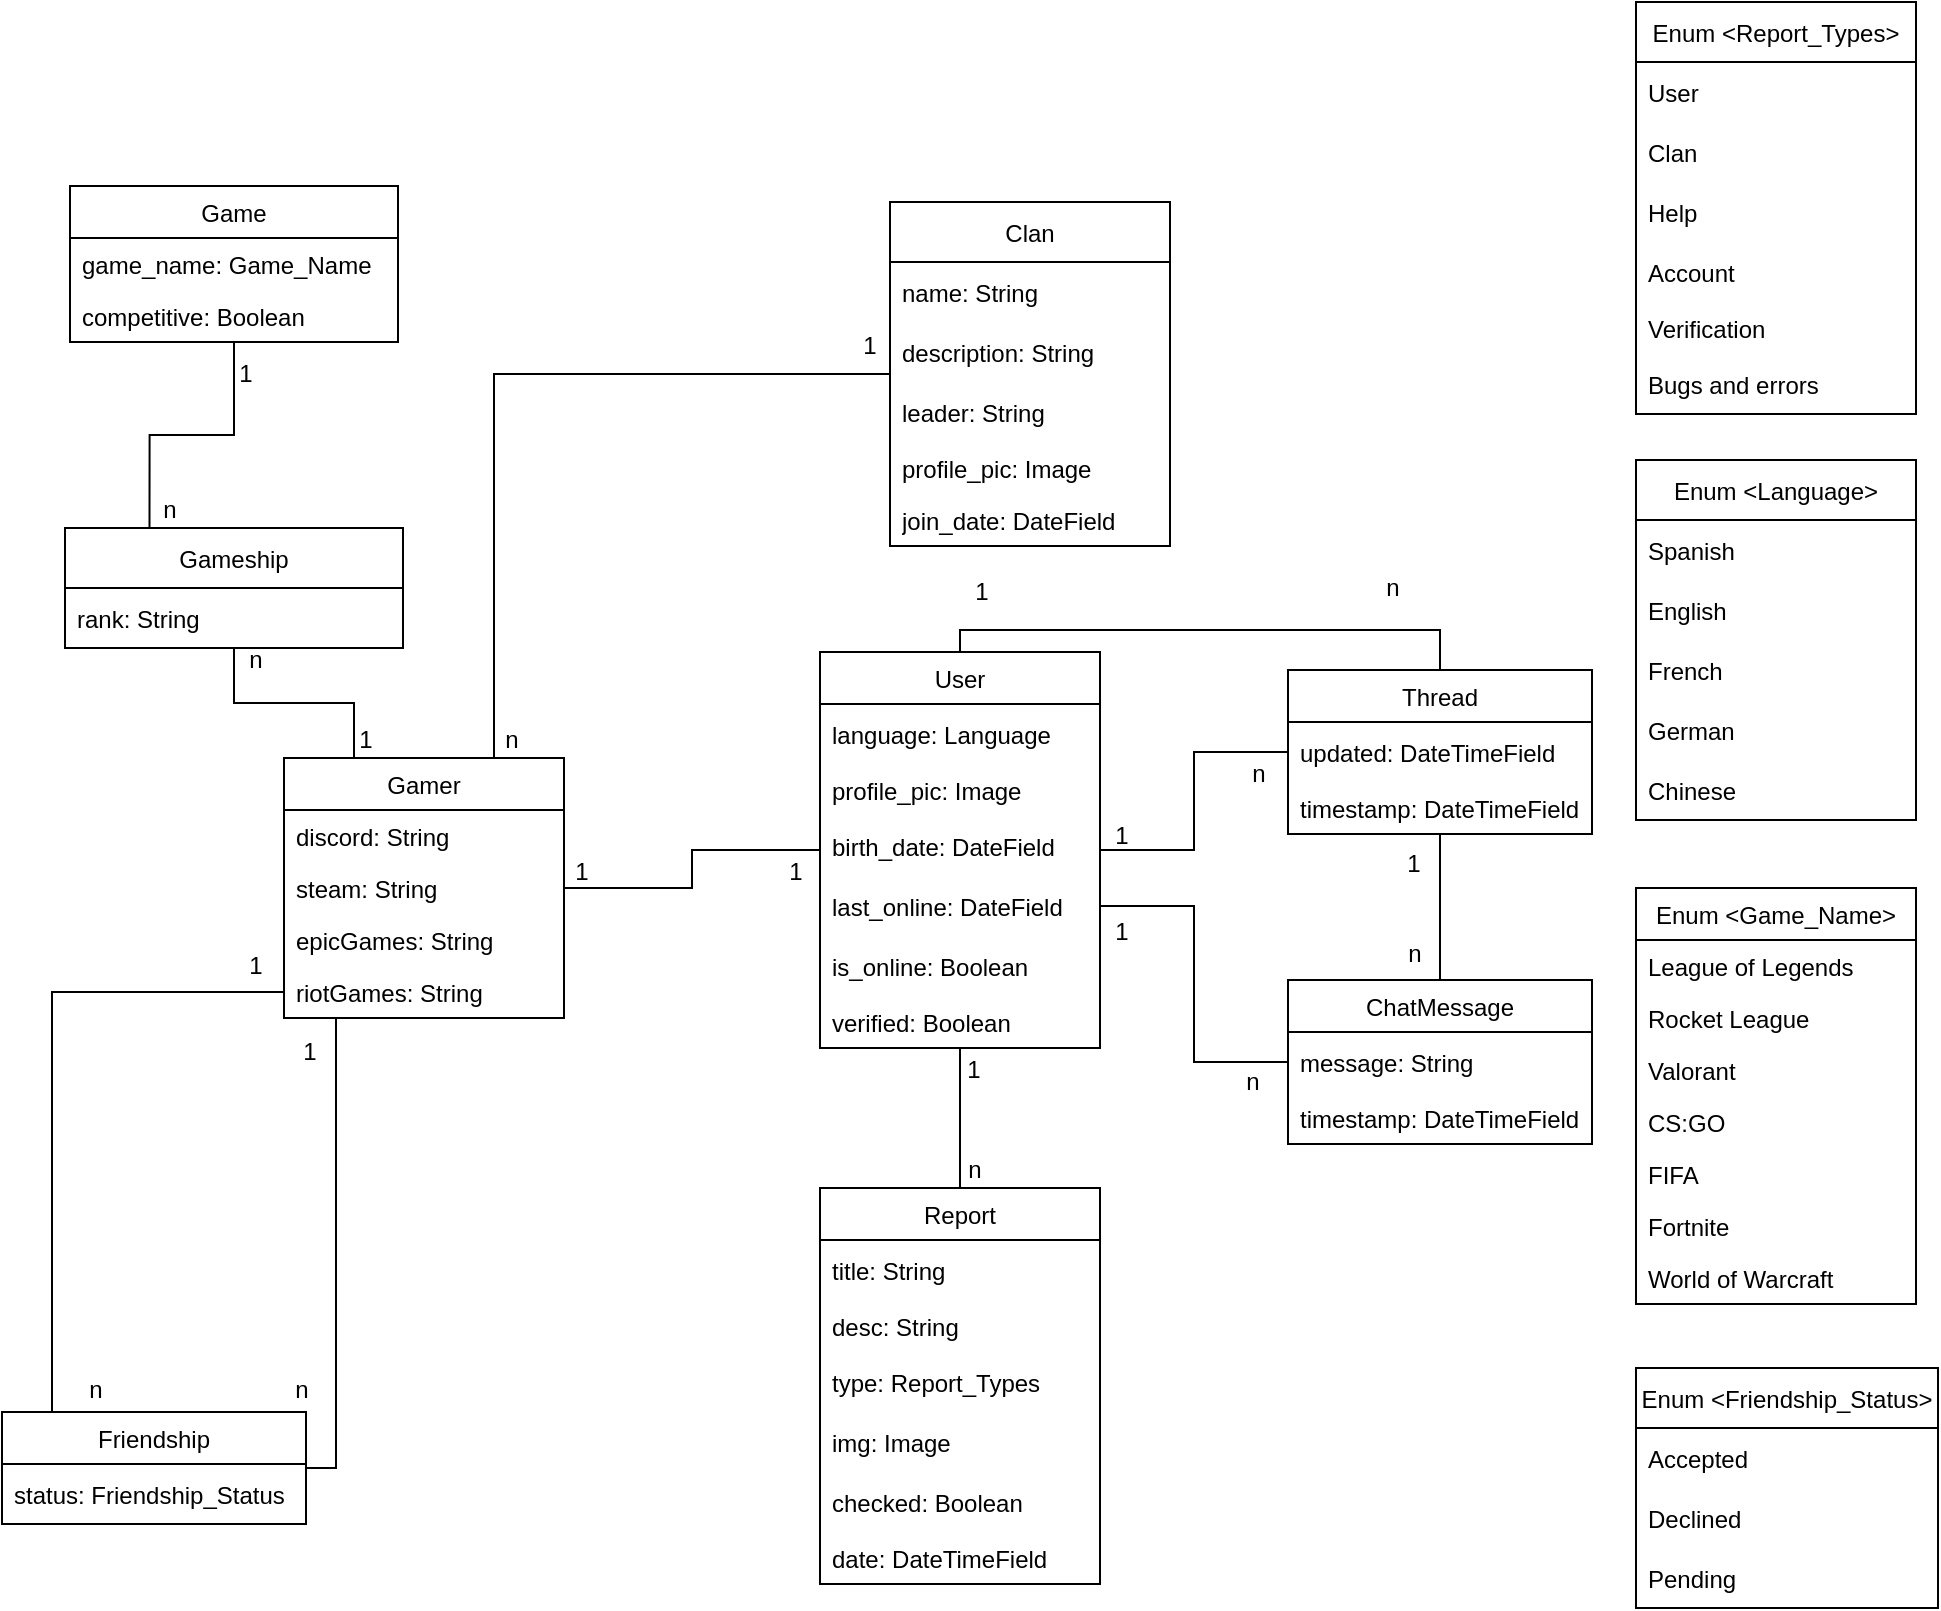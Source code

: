 <mxfile version="21.2.9" type="device">
  <diagram id="BCMDp55lpVAX4mkeiZfp" name="Page-1">
    <mxGraphModel dx="1639" dy="2061" grid="0" gridSize="10" guides="1" tooltips="1" connect="1" arrows="1" fold="1" page="1" pageScale="1" pageWidth="827" pageHeight="1169" background="none" math="0" shadow="0">
      <root>
        <mxCell id="0" />
        <mxCell id="1" parent="0" />
        <mxCell id="aeRZT3lKMDOIj6h_7NJ--42" style="edgeStyle=orthogonalEdgeStyle;rounded=0;orthogonalLoop=1;jettySize=auto;html=1;endArrow=none;endFill=0;" parent="1" source="aeRZT3lKMDOIj6h_7NJ--5" target="aeRZT3lKMDOIj6h_7NJ--33" edge="1">
          <mxGeometry relative="1" as="geometry" />
        </mxCell>
        <mxCell id="aeRZT3lKMDOIj6h_7NJ--5" value="User" style="swimlane;fontStyle=0;childLayout=stackLayout;horizontal=1;startSize=26;fillColor=none;horizontalStack=0;resizeParent=1;resizeParentMax=0;resizeLast=0;collapsible=1;marginBottom=0;" parent="1" vertex="1">
          <mxGeometry x="503" y="265" width="140" height="198" as="geometry" />
        </mxCell>
        <mxCell id="i6zTsk7D5_YLrbg66q6N-27" value="language: Language" style="text;strokeColor=none;fillColor=none;align=left;verticalAlign=middle;spacingLeft=4;spacingRight=4;overflow=hidden;points=[[0,0.5],[1,0.5]];portConstraint=eastwest;rotatable=0;" parent="aeRZT3lKMDOIj6h_7NJ--5" vertex="1">
          <mxGeometry y="26" width="140" height="30" as="geometry" />
        </mxCell>
        <mxCell id="aeRZT3lKMDOIj6h_7NJ--11" value="profile_pic: Image" style="text;strokeColor=none;fillColor=none;align=left;verticalAlign=top;spacingLeft=4;spacingRight=4;overflow=hidden;rotatable=0;points=[[0,0.5],[1,0.5]];portConstraint=eastwest;" parent="aeRZT3lKMDOIj6h_7NJ--5" vertex="1">
          <mxGeometry y="56" width="140" height="26" as="geometry" />
        </mxCell>
        <mxCell id="5P7LsjcSsS-MZwg6Hc-0-1" value="birth_date: DateField" style="text;strokeColor=none;fillColor=none;align=left;verticalAlign=middle;spacingLeft=4;spacingRight=4;overflow=hidden;points=[[0,0.5],[1,0.5]];portConstraint=eastwest;rotatable=0;" parent="aeRZT3lKMDOIj6h_7NJ--5" vertex="1">
          <mxGeometry y="82" width="140" height="30" as="geometry" />
        </mxCell>
        <mxCell id="KMpmQEOi0TcDyRN5Ftwy-1" value="last_online: DateField" style="text;strokeColor=none;fillColor=none;align=left;verticalAlign=middle;spacingLeft=4;spacingRight=4;overflow=hidden;points=[[0,0.5],[1,0.5]];portConstraint=eastwest;rotatable=0;" parent="aeRZT3lKMDOIj6h_7NJ--5" vertex="1">
          <mxGeometry y="112" width="140" height="30" as="geometry" />
        </mxCell>
        <mxCell id="KMpmQEOi0TcDyRN5Ftwy-2" value="is_online: Boolean" style="text;strokeColor=none;fillColor=none;align=left;verticalAlign=middle;spacingLeft=4;spacingRight=4;overflow=hidden;points=[[0,0.5],[1,0.5]];portConstraint=eastwest;rotatable=0;" parent="aeRZT3lKMDOIj6h_7NJ--5" vertex="1">
          <mxGeometry y="142" width="140" height="30" as="geometry" />
        </mxCell>
        <mxCell id="j2QTh3h3ZcC-qE_14s2G-3" value="verified: Boolean" style="text;strokeColor=none;fillColor=none;align=left;verticalAlign=top;spacingLeft=4;spacingRight=4;overflow=hidden;rotatable=0;points=[[0,0.5],[1,0.5]];portConstraint=eastwest;whiteSpace=wrap;html=1;" vertex="1" parent="aeRZT3lKMDOIj6h_7NJ--5">
          <mxGeometry y="172" width="140" height="26" as="geometry" />
        </mxCell>
        <mxCell id="aeRZT3lKMDOIj6h_7NJ--12" value="Game" style="swimlane;fontStyle=0;childLayout=stackLayout;horizontal=1;startSize=26;fillColor=none;horizontalStack=0;resizeParent=1;resizeParentMax=0;resizeLast=0;collapsible=1;marginBottom=0;" parent="1" vertex="1">
          <mxGeometry x="128" y="32" width="164" height="78" as="geometry" />
        </mxCell>
        <mxCell id="aeRZT3lKMDOIj6h_7NJ--13" value="game_name: Game_Name" style="text;strokeColor=none;fillColor=none;align=left;verticalAlign=top;spacingLeft=4;spacingRight=4;overflow=hidden;rotatable=0;points=[[0,0.5],[1,0.5]];portConstraint=eastwest;" parent="aeRZT3lKMDOIj6h_7NJ--12" vertex="1">
          <mxGeometry y="26" width="164" height="26" as="geometry" />
        </mxCell>
        <mxCell id="aeRZT3lKMDOIj6h_7NJ--28" value="competitive: Boolean&#xa;" style="text;strokeColor=none;fillColor=none;align=left;verticalAlign=top;spacingLeft=4;spacingRight=4;overflow=hidden;rotatable=0;points=[[0,0.5],[1,0.5]];portConstraint=eastwest;" parent="aeRZT3lKMDOIj6h_7NJ--12" vertex="1">
          <mxGeometry y="52" width="164" height="26" as="geometry" />
        </mxCell>
        <mxCell id="aeRZT3lKMDOIj6h_7NJ--16" value="Enum &lt;Game_Name&gt;" style="swimlane;fontStyle=0;childLayout=stackLayout;horizontal=1;startSize=26;fillColor=none;horizontalStack=0;resizeParent=1;resizeParentMax=0;resizeLast=0;collapsible=1;marginBottom=0;" parent="1" vertex="1">
          <mxGeometry x="911" y="383" width="140" height="208" as="geometry" />
        </mxCell>
        <mxCell id="aeRZT3lKMDOIj6h_7NJ--17" value="League of Legends" style="text;strokeColor=none;fillColor=none;align=left;verticalAlign=top;spacingLeft=4;spacingRight=4;overflow=hidden;rotatable=0;points=[[0,0.5],[1,0.5]];portConstraint=eastwest;" parent="aeRZT3lKMDOIj6h_7NJ--16" vertex="1">
          <mxGeometry y="26" width="140" height="26" as="geometry" />
        </mxCell>
        <mxCell id="aeRZT3lKMDOIj6h_7NJ--18" value="Rocket League" style="text;strokeColor=none;fillColor=none;align=left;verticalAlign=top;spacingLeft=4;spacingRight=4;overflow=hidden;rotatable=0;points=[[0,0.5],[1,0.5]];portConstraint=eastwest;" parent="aeRZT3lKMDOIj6h_7NJ--16" vertex="1">
          <mxGeometry y="52" width="140" height="26" as="geometry" />
        </mxCell>
        <mxCell id="aeRZT3lKMDOIj6h_7NJ--19" value="Valorant" style="text;strokeColor=none;fillColor=none;align=left;verticalAlign=top;spacingLeft=4;spacingRight=4;overflow=hidden;rotatable=0;points=[[0,0.5],[1,0.5]];portConstraint=eastwest;" parent="aeRZT3lKMDOIj6h_7NJ--16" vertex="1">
          <mxGeometry y="78" width="140" height="26" as="geometry" />
        </mxCell>
        <mxCell id="aeRZT3lKMDOIj6h_7NJ--26" value="CS:GO" style="text;strokeColor=none;fillColor=none;align=left;verticalAlign=top;spacingLeft=4;spacingRight=4;overflow=hidden;rotatable=0;points=[[0,0.5],[1,0.5]];portConstraint=eastwest;" parent="aeRZT3lKMDOIj6h_7NJ--16" vertex="1">
          <mxGeometry y="104" width="140" height="26" as="geometry" />
        </mxCell>
        <mxCell id="aeRZT3lKMDOIj6h_7NJ--48" value="FIFA" style="text;strokeColor=none;fillColor=none;align=left;verticalAlign=top;spacingLeft=4;spacingRight=4;overflow=hidden;rotatable=0;points=[[0,0.5],[1,0.5]];portConstraint=eastwest;" parent="aeRZT3lKMDOIj6h_7NJ--16" vertex="1">
          <mxGeometry y="130" width="140" height="26" as="geometry" />
        </mxCell>
        <mxCell id="aeRZT3lKMDOIj6h_7NJ--27" value="Fortnite" style="text;strokeColor=none;fillColor=none;align=left;verticalAlign=top;spacingLeft=4;spacingRight=4;overflow=hidden;rotatable=0;points=[[0,0.5],[1,0.5]];portConstraint=eastwest;" parent="aeRZT3lKMDOIj6h_7NJ--16" vertex="1">
          <mxGeometry y="156" width="140" height="26" as="geometry" />
        </mxCell>
        <mxCell id="aeRZT3lKMDOIj6h_7NJ--49" value="World of Warcraft" style="text;strokeColor=none;fillColor=none;align=left;verticalAlign=top;spacingLeft=4;spacingRight=4;overflow=hidden;rotatable=0;points=[[0,0.5],[1,0.5]];portConstraint=eastwest;" parent="aeRZT3lKMDOIj6h_7NJ--16" vertex="1">
          <mxGeometry y="182" width="140" height="26" as="geometry" />
        </mxCell>
        <mxCell id="aeRZT3lKMDOIj6h_7NJ--43" style="edgeStyle=orthogonalEdgeStyle;rounded=0;orthogonalLoop=1;jettySize=auto;html=1;endArrow=none;endFill=0;exitX=0.25;exitY=0;exitDx=0;exitDy=0;startArrow=none;" parent="1" source="-pfudLANn2BnDeOV5vbl-28" target="aeRZT3lKMDOIj6h_7NJ--12" edge="1">
          <mxGeometry relative="1" as="geometry" />
        </mxCell>
        <mxCell id="aeRZT3lKMDOIj6h_7NJ--33" value="Gamer" style="swimlane;fontStyle=0;childLayout=stackLayout;horizontal=1;startSize=26;fillColor=none;horizontalStack=0;resizeParent=1;resizeParentMax=0;resizeLast=0;collapsible=1;marginBottom=0;" parent="1" vertex="1">
          <mxGeometry x="235" y="318" width="140" height="130" as="geometry" />
        </mxCell>
        <mxCell id="aeRZT3lKMDOIj6h_7NJ--34" value="discord: String" style="text;strokeColor=none;fillColor=none;align=left;verticalAlign=top;spacingLeft=4;spacingRight=4;overflow=hidden;rotatable=0;points=[[0,0.5],[1,0.5]];portConstraint=eastwest;" parent="aeRZT3lKMDOIj6h_7NJ--33" vertex="1">
          <mxGeometry y="26" width="140" height="26" as="geometry" />
        </mxCell>
        <mxCell id="aeRZT3lKMDOIj6h_7NJ--35" value="steam: String" style="text;strokeColor=none;fillColor=none;align=left;verticalAlign=top;spacingLeft=4;spacingRight=4;overflow=hidden;rotatable=0;points=[[0,0.5],[1,0.5]];portConstraint=eastwest;" parent="aeRZT3lKMDOIj6h_7NJ--33" vertex="1">
          <mxGeometry y="52" width="140" height="26" as="geometry" />
        </mxCell>
        <mxCell id="aeRZT3lKMDOIj6h_7NJ--36" value="epicGames: String" style="text;strokeColor=none;fillColor=none;align=left;verticalAlign=top;spacingLeft=4;spacingRight=4;overflow=hidden;rotatable=0;points=[[0,0.5],[1,0.5]];portConstraint=eastwest;" parent="aeRZT3lKMDOIj6h_7NJ--33" vertex="1">
          <mxGeometry y="78" width="140" height="26" as="geometry" />
        </mxCell>
        <mxCell id="aeRZT3lKMDOIj6h_7NJ--39" value="riotGames: String" style="text;strokeColor=none;fillColor=none;align=left;verticalAlign=top;spacingLeft=4;spacingRight=4;overflow=hidden;rotatable=0;points=[[0,0.5],[1,0.5]];portConstraint=eastwest;" parent="aeRZT3lKMDOIj6h_7NJ--33" vertex="1">
          <mxGeometry y="104" width="140" height="26" as="geometry" />
        </mxCell>
        <mxCell id="i6zTsk7D5_YLrbg66q6N-11" style="edgeStyle=orthogonalEdgeStyle;rounded=0;orthogonalLoop=1;jettySize=auto;html=1;endArrow=none;endFill=0;entryX=0.75;entryY=0;entryDx=0;entryDy=0;" parent="1" source="i6zTsk7D5_YLrbg66q6N-6" target="aeRZT3lKMDOIj6h_7NJ--33" edge="1">
          <mxGeometry relative="1" as="geometry" />
        </mxCell>
        <mxCell id="i6zTsk7D5_YLrbg66q6N-6" value="Clan" style="swimlane;fontStyle=0;childLayout=stackLayout;horizontal=1;startSize=30;horizontalStack=0;resizeParent=1;resizeParentMax=0;resizeLast=0;collapsible=1;marginBottom=0;" parent="1" vertex="1">
          <mxGeometry x="538" y="40" width="140" height="172" as="geometry" />
        </mxCell>
        <mxCell id="i6zTsk7D5_YLrbg66q6N-7" value="name: String" style="text;strokeColor=none;fillColor=none;align=left;verticalAlign=middle;spacingLeft=4;spacingRight=4;overflow=hidden;points=[[0,0.5],[1,0.5]];portConstraint=eastwest;rotatable=0;" parent="i6zTsk7D5_YLrbg66q6N-6" vertex="1">
          <mxGeometry y="30" width="140" height="30" as="geometry" />
        </mxCell>
        <mxCell id="i6zTsk7D5_YLrbg66q6N-8" value="description: String" style="text;strokeColor=none;fillColor=none;align=left;verticalAlign=middle;spacingLeft=4;spacingRight=4;overflow=hidden;points=[[0,0.5],[1,0.5]];portConstraint=eastwest;rotatable=0;" parent="i6zTsk7D5_YLrbg66q6N-6" vertex="1">
          <mxGeometry y="60" width="140" height="30" as="geometry" />
        </mxCell>
        <mxCell id="z8Fjl9Rf6nIQ3y7zPVRA-1" value="leader: String" style="text;strokeColor=none;fillColor=none;align=left;verticalAlign=middle;spacingLeft=4;spacingRight=4;overflow=hidden;points=[[0,0.5],[1,0.5]];portConstraint=eastwest;rotatable=0;" parent="i6zTsk7D5_YLrbg66q6N-6" vertex="1">
          <mxGeometry y="90" width="140" height="30" as="geometry" />
        </mxCell>
        <mxCell id="j2QTh3h3ZcC-qE_14s2G-4" value="profile_pic: Image" style="text;strokeColor=none;fillColor=none;align=left;verticalAlign=top;spacingLeft=4;spacingRight=4;overflow=hidden;rotatable=0;points=[[0,0.5],[1,0.5]];portConstraint=eastwest;whiteSpace=wrap;html=1;" vertex="1" parent="i6zTsk7D5_YLrbg66q6N-6">
          <mxGeometry y="120" width="140" height="26" as="geometry" />
        </mxCell>
        <mxCell id="j2QTh3h3ZcC-qE_14s2G-5" value="join_date: DateField" style="text;strokeColor=none;fillColor=none;align=left;verticalAlign=top;spacingLeft=4;spacingRight=4;overflow=hidden;rotatable=0;points=[[0,0.5],[1,0.5]];portConstraint=eastwest;whiteSpace=wrap;html=1;" vertex="1" parent="i6zTsk7D5_YLrbg66q6N-6">
          <mxGeometry y="146" width="140" height="26" as="geometry" />
        </mxCell>
        <mxCell id="i6zTsk7D5_YLrbg66q6N-12" value="1" style="text;html=1;strokeColor=none;fillColor=none;align=center;verticalAlign=middle;whiteSpace=wrap;rounded=0;" parent="1" vertex="1">
          <mxGeometry x="354" y="360" width="60" height="30" as="geometry" />
        </mxCell>
        <mxCell id="i6zTsk7D5_YLrbg66q6N-13" value="1" style="text;html=1;strokeColor=none;fillColor=none;align=center;verticalAlign=middle;whiteSpace=wrap;rounded=0;" parent="1" vertex="1">
          <mxGeometry x="461" y="360" width="60" height="30" as="geometry" />
        </mxCell>
        <mxCell id="i6zTsk7D5_YLrbg66q6N-17" value="n" style="text;html=1;strokeColor=none;fillColor=none;align=center;verticalAlign=middle;whiteSpace=wrap;rounded=0;" parent="1" vertex="1">
          <mxGeometry x="148" y="179" width="60" height="30" as="geometry" />
        </mxCell>
        <mxCell id="i6zTsk7D5_YLrbg66q6N-18" value="n" style="text;html=1;strokeColor=none;fillColor=none;align=center;verticalAlign=middle;whiteSpace=wrap;rounded=0;" parent="1" vertex="1">
          <mxGeometry x="191" y="254" width="60" height="30" as="geometry" />
        </mxCell>
        <mxCell id="i6zTsk7D5_YLrbg66q6N-20" value="n" style="text;html=1;strokeColor=none;fillColor=none;align=center;verticalAlign=middle;whiteSpace=wrap;rounded=0;" parent="1" vertex="1">
          <mxGeometry x="319" y="294" width="60" height="30" as="geometry" />
        </mxCell>
        <mxCell id="i6zTsk7D5_YLrbg66q6N-21" value="1" style="text;html=1;strokeColor=none;fillColor=none;align=center;verticalAlign=middle;whiteSpace=wrap;rounded=0;" parent="1" vertex="1">
          <mxGeometry x="498" y="97" width="60" height="30" as="geometry" />
        </mxCell>
        <mxCell id="i6zTsk7D5_YLrbg66q6N-28" value="Enum &lt;Language&gt;" style="swimlane;fontStyle=0;childLayout=stackLayout;horizontal=1;startSize=30;horizontalStack=0;resizeParent=1;resizeParentMax=0;resizeLast=0;collapsible=1;marginBottom=0;" parent="1" vertex="1">
          <mxGeometry x="911" y="169" width="140" height="180" as="geometry" />
        </mxCell>
        <mxCell id="i6zTsk7D5_YLrbg66q6N-29" value="Spanish" style="text;strokeColor=none;fillColor=none;align=left;verticalAlign=middle;spacingLeft=4;spacingRight=4;overflow=hidden;points=[[0,0.5],[1,0.5]];portConstraint=eastwest;rotatable=0;" parent="i6zTsk7D5_YLrbg66q6N-28" vertex="1">
          <mxGeometry y="30" width="140" height="30" as="geometry" />
        </mxCell>
        <mxCell id="i6zTsk7D5_YLrbg66q6N-30" value="English" style="text;strokeColor=none;fillColor=none;align=left;verticalAlign=middle;spacingLeft=4;spacingRight=4;overflow=hidden;points=[[0,0.5],[1,0.5]];portConstraint=eastwest;rotatable=0;" parent="i6zTsk7D5_YLrbg66q6N-28" vertex="1">
          <mxGeometry y="60" width="140" height="30" as="geometry" />
        </mxCell>
        <mxCell id="i6zTsk7D5_YLrbg66q6N-31" value="French" style="text;strokeColor=none;fillColor=none;align=left;verticalAlign=middle;spacingLeft=4;spacingRight=4;overflow=hidden;points=[[0,0.5],[1,0.5]];portConstraint=eastwest;rotatable=0;" parent="i6zTsk7D5_YLrbg66q6N-28" vertex="1">
          <mxGeometry y="90" width="140" height="30" as="geometry" />
        </mxCell>
        <mxCell id="i6zTsk7D5_YLrbg66q6N-32" value="German" style="text;strokeColor=none;fillColor=none;align=left;verticalAlign=middle;spacingLeft=4;spacingRight=4;overflow=hidden;points=[[0,0.5],[1,0.5]];portConstraint=eastwest;rotatable=0;" parent="i6zTsk7D5_YLrbg66q6N-28" vertex="1">
          <mxGeometry y="120" width="140" height="30" as="geometry" />
        </mxCell>
        <mxCell id="i6zTsk7D5_YLrbg66q6N-33" value="Chinese" style="text;strokeColor=none;fillColor=none;align=left;verticalAlign=middle;spacingLeft=4;spacingRight=4;overflow=hidden;points=[[0,0.5],[1,0.5]];portConstraint=eastwest;rotatable=0;" parent="i6zTsk7D5_YLrbg66q6N-28" vertex="1">
          <mxGeometry y="150" width="140" height="30" as="geometry" />
        </mxCell>
        <mxCell id="-pfudLANn2BnDeOV5vbl-19" style="edgeStyle=orthogonalEdgeStyle;rounded=0;orthogonalLoop=1;jettySize=auto;html=1;endArrow=none;endFill=0;" parent="1" source="-pfudLANn2BnDeOV5vbl-15" target="aeRZT3lKMDOIj6h_7NJ--33" edge="1">
          <mxGeometry relative="1" as="geometry">
            <Array as="points">
              <mxPoint x="261" y="512" />
              <mxPoint x="261" y="512" />
            </Array>
          </mxGeometry>
        </mxCell>
        <mxCell id="-pfudLANn2BnDeOV5vbl-22" style="edgeStyle=orthogonalEdgeStyle;rounded=0;orthogonalLoop=1;jettySize=auto;html=1;endArrow=none;endFill=0;entryX=0;entryY=0.5;entryDx=0;entryDy=0;" parent="1" source="-pfudLANn2BnDeOV5vbl-15" target="aeRZT3lKMDOIj6h_7NJ--39" edge="1">
          <mxGeometry relative="1" as="geometry">
            <mxPoint x="110" y="408" as="targetPoint" />
            <Array as="points">
              <mxPoint x="119" y="643" />
              <mxPoint x="119" y="435" />
            </Array>
          </mxGeometry>
        </mxCell>
        <mxCell id="-pfudLANn2BnDeOV5vbl-15" value="Friendship" style="swimlane;fontStyle=0;childLayout=stackLayout;horizontal=1;startSize=26;fillColor=none;horizontalStack=0;resizeParent=1;resizeParentMax=0;resizeLast=0;collapsible=1;marginBottom=0;" parent="1" vertex="1">
          <mxGeometry x="94" y="645" width="152" height="56" as="geometry" />
        </mxCell>
        <mxCell id="-pfudLANn2BnDeOV5vbl-17" value="status: Friendship_Status" style="text;strokeColor=none;fillColor=none;align=left;verticalAlign=middle;spacingLeft=4;spacingRight=4;overflow=hidden;points=[[0,0.5],[1,0.5]];portConstraint=eastwest;rotatable=0;" parent="-pfudLANn2BnDeOV5vbl-15" vertex="1">
          <mxGeometry y="26" width="152" height="30" as="geometry" />
        </mxCell>
        <mxCell id="-pfudLANn2BnDeOV5vbl-23" value="1" style="text;html=1;strokeColor=none;fillColor=none;align=center;verticalAlign=middle;whiteSpace=wrap;rounded=0;" parent="1" vertex="1">
          <mxGeometry x="218" y="450" width="60" height="30" as="geometry" />
        </mxCell>
        <mxCell id="-pfudLANn2BnDeOV5vbl-24" value="n" style="text;html=1;strokeColor=none;fillColor=none;align=center;verticalAlign=middle;whiteSpace=wrap;rounded=0;" parent="1" vertex="1">
          <mxGeometry x="214" y="619" width="60" height="30" as="geometry" />
        </mxCell>
        <mxCell id="-pfudLANn2BnDeOV5vbl-26" value="1" style="text;html=1;strokeColor=none;fillColor=none;align=center;verticalAlign=middle;whiteSpace=wrap;rounded=0;" parent="1" vertex="1">
          <mxGeometry x="191" y="407" width="60" height="30" as="geometry" />
        </mxCell>
        <mxCell id="-pfudLANn2BnDeOV5vbl-27" value="n" style="text;html=1;strokeColor=none;fillColor=none;align=center;verticalAlign=middle;whiteSpace=wrap;rounded=0;" parent="1" vertex="1">
          <mxGeometry x="111" y="619" width="60" height="30" as="geometry" />
        </mxCell>
        <mxCell id="-pfudLANn2BnDeOV5vbl-28" value="Gameship" style="swimlane;fontStyle=0;childLayout=stackLayout;horizontal=1;startSize=30;horizontalStack=0;resizeParent=1;resizeParentMax=0;resizeLast=0;collapsible=1;marginBottom=0;" parent="1" vertex="1">
          <mxGeometry x="125.5" y="203" width="169" height="60" as="geometry" />
        </mxCell>
        <mxCell id="-pfudLANn2BnDeOV5vbl-37" value="rank: String" style="text;strokeColor=none;fillColor=none;align=left;verticalAlign=middle;spacingLeft=4;spacingRight=4;overflow=hidden;points=[[0,0.5],[1,0.5]];portConstraint=eastwest;rotatable=0;" parent="-pfudLANn2BnDeOV5vbl-28" vertex="1">
          <mxGeometry y="30" width="169" height="30" as="geometry" />
        </mxCell>
        <mxCell id="-pfudLANn2BnDeOV5vbl-32" value="" style="edgeStyle=orthogonalEdgeStyle;rounded=0;orthogonalLoop=1;jettySize=auto;html=1;endArrow=none;endFill=0;exitX=0.25;exitY=0;exitDx=0;exitDy=0;" parent="1" source="aeRZT3lKMDOIj6h_7NJ--33" target="-pfudLANn2BnDeOV5vbl-28" edge="1">
          <mxGeometry relative="1" as="geometry">
            <mxPoint x="270" y="318" as="sourcePoint" />
            <mxPoint x="210" y="136" as="targetPoint" />
          </mxGeometry>
        </mxCell>
        <mxCell id="-pfudLANn2BnDeOV5vbl-34" value="1" style="text;html=1;strokeColor=none;fillColor=none;align=center;verticalAlign=middle;whiteSpace=wrap;rounded=0;" parent="1" vertex="1">
          <mxGeometry x="186" y="111" width="60" height="30" as="geometry" />
        </mxCell>
        <mxCell id="-pfudLANn2BnDeOV5vbl-36" value="1" style="text;html=1;strokeColor=none;fillColor=none;align=center;verticalAlign=middle;whiteSpace=wrap;rounded=0;" parent="1" vertex="1">
          <mxGeometry x="246" y="294" width="60" height="30" as="geometry" />
        </mxCell>
        <mxCell id="P-FsJvOiDkx2n9kwhX_K-1" value="Enum &lt;Friendship_Status&gt;" style="swimlane;fontStyle=0;childLayout=stackLayout;horizontal=1;startSize=30;horizontalStack=0;resizeParent=1;resizeParentMax=0;resizeLast=0;collapsible=1;marginBottom=0;" parent="1" vertex="1">
          <mxGeometry x="911" y="623" width="151" height="120" as="geometry" />
        </mxCell>
        <mxCell id="P-FsJvOiDkx2n9kwhX_K-2" value="Accepted" style="text;strokeColor=none;fillColor=none;align=left;verticalAlign=middle;spacingLeft=4;spacingRight=4;overflow=hidden;points=[[0,0.5],[1,0.5]];portConstraint=eastwest;rotatable=0;" parent="P-FsJvOiDkx2n9kwhX_K-1" vertex="1">
          <mxGeometry y="30" width="151" height="30" as="geometry" />
        </mxCell>
        <mxCell id="P-FsJvOiDkx2n9kwhX_K-3" value="Declined" style="text;strokeColor=none;fillColor=none;align=left;verticalAlign=middle;spacingLeft=4;spacingRight=4;overflow=hidden;points=[[0,0.5],[1,0.5]];portConstraint=eastwest;rotatable=0;" parent="P-FsJvOiDkx2n9kwhX_K-1" vertex="1">
          <mxGeometry y="60" width="151" height="30" as="geometry" />
        </mxCell>
        <mxCell id="P-FsJvOiDkx2n9kwhX_K-5" value="Pending" style="text;strokeColor=none;fillColor=none;align=left;verticalAlign=middle;spacingLeft=4;spacingRight=4;overflow=hidden;points=[[0,0.5],[1,0.5]];portConstraint=eastwest;rotatable=0;" parent="P-FsJvOiDkx2n9kwhX_K-1" vertex="1">
          <mxGeometry y="90" width="151" height="30" as="geometry" />
        </mxCell>
        <mxCell id="j2QTh3h3ZcC-qE_14s2G-13" style="edgeStyle=orthogonalEdgeStyle;rounded=0;orthogonalLoop=1;jettySize=auto;html=1;endArrow=none;endFill=0;" edge="1" parent="1" source="j2QTh3h3ZcC-qE_14s2G-6" target="aeRZT3lKMDOIj6h_7NJ--5">
          <mxGeometry relative="1" as="geometry" />
        </mxCell>
        <mxCell id="j2QTh3h3ZcC-qE_14s2G-6" value="Report" style="swimlane;fontStyle=0;childLayout=stackLayout;horizontal=1;startSize=26;fillColor=none;horizontalStack=0;resizeParent=1;resizeParentMax=0;resizeLast=0;collapsible=1;marginBottom=0;" vertex="1" parent="1">
          <mxGeometry x="503" y="533" width="140" height="198" as="geometry" />
        </mxCell>
        <mxCell id="j2QTh3h3ZcC-qE_14s2G-7" value="title: String" style="text;strokeColor=none;fillColor=none;align=left;verticalAlign=middle;spacingLeft=4;spacingRight=4;overflow=hidden;points=[[0,0.5],[1,0.5]];portConstraint=eastwest;rotatable=0;" vertex="1" parent="j2QTh3h3ZcC-qE_14s2G-6">
          <mxGeometry y="26" width="140" height="30" as="geometry" />
        </mxCell>
        <mxCell id="j2QTh3h3ZcC-qE_14s2G-8" value="desc: String" style="text;strokeColor=none;fillColor=none;align=left;verticalAlign=top;spacingLeft=4;spacingRight=4;overflow=hidden;rotatable=0;points=[[0,0.5],[1,0.5]];portConstraint=eastwest;" vertex="1" parent="j2QTh3h3ZcC-qE_14s2G-6">
          <mxGeometry y="56" width="140" height="26" as="geometry" />
        </mxCell>
        <mxCell id="j2QTh3h3ZcC-qE_14s2G-9" value="type: Report_Types" style="text;strokeColor=none;fillColor=none;align=left;verticalAlign=middle;spacingLeft=4;spacingRight=4;overflow=hidden;points=[[0,0.5],[1,0.5]];portConstraint=eastwest;rotatable=0;" vertex="1" parent="j2QTh3h3ZcC-qE_14s2G-6">
          <mxGeometry y="82" width="140" height="30" as="geometry" />
        </mxCell>
        <mxCell id="j2QTh3h3ZcC-qE_14s2G-10" value="img: Image" style="text;strokeColor=none;fillColor=none;align=left;verticalAlign=middle;spacingLeft=4;spacingRight=4;overflow=hidden;points=[[0,0.5],[1,0.5]];portConstraint=eastwest;rotatable=0;" vertex="1" parent="j2QTh3h3ZcC-qE_14s2G-6">
          <mxGeometry y="112" width="140" height="30" as="geometry" />
        </mxCell>
        <mxCell id="j2QTh3h3ZcC-qE_14s2G-11" value="checked: Boolean" style="text;strokeColor=none;fillColor=none;align=left;verticalAlign=middle;spacingLeft=4;spacingRight=4;overflow=hidden;points=[[0,0.5],[1,0.5]];portConstraint=eastwest;rotatable=0;" vertex="1" parent="j2QTh3h3ZcC-qE_14s2G-6">
          <mxGeometry y="142" width="140" height="30" as="geometry" />
        </mxCell>
        <mxCell id="j2QTh3h3ZcC-qE_14s2G-12" value="date: DateTimeField" style="text;strokeColor=none;fillColor=none;align=left;verticalAlign=top;spacingLeft=4;spacingRight=4;overflow=hidden;rotatable=0;points=[[0,0.5],[1,0.5]];portConstraint=eastwest;whiteSpace=wrap;html=1;" vertex="1" parent="j2QTh3h3ZcC-qE_14s2G-6">
          <mxGeometry y="172" width="140" height="26" as="geometry" />
        </mxCell>
        <mxCell id="j2QTh3h3ZcC-qE_14s2G-14" value="1" style="text;html=1;strokeColor=none;fillColor=none;align=center;verticalAlign=middle;whiteSpace=wrap;rounded=0;" vertex="1" parent="1">
          <mxGeometry x="550" y="459" width="60" height="30" as="geometry" />
        </mxCell>
        <mxCell id="j2QTh3h3ZcC-qE_14s2G-15" value="n" style="text;html=1;align=center;verticalAlign=middle;resizable=0;points=[];autosize=1;strokeColor=none;fillColor=none;" vertex="1" parent="1">
          <mxGeometry x="567.5" y="511" width="25" height="26" as="geometry" />
        </mxCell>
        <mxCell id="j2QTh3h3ZcC-qE_14s2G-16" value="Enum &lt;Report_Types&gt;" style="swimlane;fontStyle=0;childLayout=stackLayout;horizontal=1;startSize=30;horizontalStack=0;resizeParent=1;resizeParentMax=0;resizeLast=0;collapsible=1;marginBottom=0;" vertex="1" parent="1">
          <mxGeometry x="911" y="-60" width="140" height="206" as="geometry" />
        </mxCell>
        <mxCell id="j2QTh3h3ZcC-qE_14s2G-17" value="User" style="text;strokeColor=none;fillColor=none;align=left;verticalAlign=middle;spacingLeft=4;spacingRight=4;overflow=hidden;points=[[0,0.5],[1,0.5]];portConstraint=eastwest;rotatable=0;" vertex="1" parent="j2QTh3h3ZcC-qE_14s2G-16">
          <mxGeometry y="30" width="140" height="30" as="geometry" />
        </mxCell>
        <mxCell id="j2QTh3h3ZcC-qE_14s2G-18" value="Clan" style="text;strokeColor=none;fillColor=none;align=left;verticalAlign=middle;spacingLeft=4;spacingRight=4;overflow=hidden;points=[[0,0.5],[1,0.5]];portConstraint=eastwest;rotatable=0;" vertex="1" parent="j2QTh3h3ZcC-qE_14s2G-16">
          <mxGeometry y="60" width="140" height="30" as="geometry" />
        </mxCell>
        <mxCell id="j2QTh3h3ZcC-qE_14s2G-19" value="Help" style="text;strokeColor=none;fillColor=none;align=left;verticalAlign=middle;spacingLeft=4;spacingRight=4;overflow=hidden;points=[[0,0.5],[1,0.5]];portConstraint=eastwest;rotatable=0;" vertex="1" parent="j2QTh3h3ZcC-qE_14s2G-16">
          <mxGeometry y="90" width="140" height="30" as="geometry" />
        </mxCell>
        <mxCell id="j2QTh3h3ZcC-qE_14s2G-20" value="Account" style="text;strokeColor=none;fillColor=none;align=left;verticalAlign=middle;spacingLeft=4;spacingRight=4;overflow=hidden;points=[[0,0.5],[1,0.5]];portConstraint=eastwest;rotatable=0;" vertex="1" parent="j2QTh3h3ZcC-qE_14s2G-16">
          <mxGeometry y="120" width="140" height="30" as="geometry" />
        </mxCell>
        <mxCell id="j2QTh3h3ZcC-qE_14s2G-22" value="Verification" style="text;strokeColor=none;fillColor=none;align=left;verticalAlign=top;spacingLeft=4;spacingRight=4;overflow=hidden;rotatable=0;points=[[0,0.5],[1,0.5]];portConstraint=eastwest;whiteSpace=wrap;html=1;" vertex="1" parent="j2QTh3h3ZcC-qE_14s2G-16">
          <mxGeometry y="150" width="140" height="26" as="geometry" />
        </mxCell>
        <mxCell id="j2QTh3h3ZcC-qE_14s2G-21" value="Bugs and errors" style="text;strokeColor=none;fillColor=none;align=left;verticalAlign=middle;spacingLeft=4;spacingRight=4;overflow=hidden;points=[[0,0.5],[1,0.5]];portConstraint=eastwest;rotatable=0;" vertex="1" parent="j2QTh3h3ZcC-qE_14s2G-16">
          <mxGeometry y="176" width="140" height="30" as="geometry" />
        </mxCell>
        <mxCell id="j2QTh3h3ZcC-qE_14s2G-30" style="edgeStyle=orthogonalEdgeStyle;rounded=0;orthogonalLoop=1;jettySize=auto;html=1;endArrow=none;endFill=0;" edge="1" parent="1" source="j2QTh3h3ZcC-qE_14s2G-23" target="aeRZT3lKMDOIj6h_7NJ--5">
          <mxGeometry relative="1" as="geometry" />
        </mxCell>
        <mxCell id="j2QTh3h3ZcC-qE_14s2G-34" style="edgeStyle=orthogonalEdgeStyle;rounded=0;orthogonalLoop=1;jettySize=auto;html=1;entryX=0.5;entryY=0;entryDx=0;entryDy=0;exitX=0.5;exitY=0;exitDx=0;exitDy=0;endArrow=none;endFill=0;" edge="1" parent="1" source="j2QTh3h3ZcC-qE_14s2G-23" target="aeRZT3lKMDOIj6h_7NJ--5">
          <mxGeometry relative="1" as="geometry" />
        </mxCell>
        <mxCell id="j2QTh3h3ZcC-qE_14s2G-23" value="Thread" style="swimlane;fontStyle=0;childLayout=stackLayout;horizontal=1;startSize=26;fillColor=none;horizontalStack=0;resizeParent=1;resizeParentMax=0;resizeLast=0;collapsible=1;marginBottom=0;" vertex="1" parent="1">
          <mxGeometry x="737" y="274" width="152" height="82" as="geometry" />
        </mxCell>
        <mxCell id="j2QTh3h3ZcC-qE_14s2G-24" value="updated: DateTimeField" style="text;strokeColor=none;fillColor=none;align=left;verticalAlign=middle;spacingLeft=4;spacingRight=4;overflow=hidden;points=[[0,0.5],[1,0.5]];portConstraint=eastwest;rotatable=0;" vertex="1" parent="j2QTh3h3ZcC-qE_14s2G-23">
          <mxGeometry y="26" width="152" height="30" as="geometry" />
        </mxCell>
        <mxCell id="j2QTh3h3ZcC-qE_14s2G-25" value="timestamp: DateTimeField" style="text;strokeColor=none;fillColor=none;align=left;verticalAlign=top;spacingLeft=4;spacingRight=4;overflow=hidden;rotatable=0;points=[[0,0.5],[1,0.5]];portConstraint=eastwest;" vertex="1" parent="j2QTh3h3ZcC-qE_14s2G-23">
          <mxGeometry y="56" width="152" height="26" as="geometry" />
        </mxCell>
        <mxCell id="j2QTh3h3ZcC-qE_14s2G-32" value="n" style="text;html=1;align=center;verticalAlign=middle;resizable=0;points=[];autosize=1;strokeColor=none;fillColor=none;" vertex="1" parent="1">
          <mxGeometry x="709" y="313" width="25" height="26" as="geometry" />
        </mxCell>
        <mxCell id="j2QTh3h3ZcC-qE_14s2G-35" value="n" style="text;html=1;align=center;verticalAlign=middle;resizable=0;points=[];autosize=1;strokeColor=none;fillColor=none;" vertex="1" parent="1">
          <mxGeometry x="776" y="220" width="25" height="26" as="geometry" />
        </mxCell>
        <mxCell id="j2QTh3h3ZcC-qE_14s2G-37" value="1" style="text;html=1;strokeColor=none;fillColor=none;align=center;verticalAlign=middle;whiteSpace=wrap;rounded=0;" vertex="1" parent="1">
          <mxGeometry x="624" y="342" width="60" height="30" as="geometry" />
        </mxCell>
        <mxCell id="j2QTh3h3ZcC-qE_14s2G-38" value="1" style="text;html=1;strokeColor=none;fillColor=none;align=center;verticalAlign=middle;whiteSpace=wrap;rounded=0;" vertex="1" parent="1">
          <mxGeometry x="554" y="220" width="60" height="30" as="geometry" />
        </mxCell>
        <mxCell id="j2QTh3h3ZcC-qE_14s2G-42" style="edgeStyle=orthogonalEdgeStyle;rounded=0;orthogonalLoop=1;jettySize=auto;html=1;endArrow=none;endFill=0;" edge="1" parent="1" source="j2QTh3h3ZcC-qE_14s2G-39" target="j2QTh3h3ZcC-qE_14s2G-23">
          <mxGeometry relative="1" as="geometry" />
        </mxCell>
        <mxCell id="j2QTh3h3ZcC-qE_14s2G-46" style="edgeStyle=orthogonalEdgeStyle;rounded=0;orthogonalLoop=1;jettySize=auto;html=1;entryX=1;entryY=0.5;entryDx=0;entryDy=0;exitX=0;exitY=0.5;exitDx=0;exitDy=0;endArrow=none;endFill=0;" edge="1" parent="1" source="j2QTh3h3ZcC-qE_14s2G-40" target="KMpmQEOi0TcDyRN5Ftwy-1">
          <mxGeometry relative="1" as="geometry" />
        </mxCell>
        <mxCell id="j2QTh3h3ZcC-qE_14s2G-39" value="ChatMessage" style="swimlane;fontStyle=0;childLayout=stackLayout;horizontal=1;startSize=26;fillColor=none;horizontalStack=0;resizeParent=1;resizeParentMax=0;resizeLast=0;collapsible=1;marginBottom=0;" vertex="1" parent="1">
          <mxGeometry x="737" y="429" width="152" height="82" as="geometry" />
        </mxCell>
        <mxCell id="j2QTh3h3ZcC-qE_14s2G-40" value="message: String" style="text;strokeColor=none;fillColor=none;align=left;verticalAlign=middle;spacingLeft=4;spacingRight=4;overflow=hidden;points=[[0,0.5],[1,0.5]];portConstraint=eastwest;rotatable=0;" vertex="1" parent="j2QTh3h3ZcC-qE_14s2G-39">
          <mxGeometry y="26" width="152" height="30" as="geometry" />
        </mxCell>
        <mxCell id="j2QTh3h3ZcC-qE_14s2G-41" value="timestamp: DateTimeField" style="text;strokeColor=none;fillColor=none;align=left;verticalAlign=top;spacingLeft=4;spacingRight=4;overflow=hidden;rotatable=0;points=[[0,0.5],[1,0.5]];portConstraint=eastwest;" vertex="1" parent="j2QTh3h3ZcC-qE_14s2G-39">
          <mxGeometry y="56" width="152" height="26" as="geometry" />
        </mxCell>
        <mxCell id="j2QTh3h3ZcC-qE_14s2G-43" value="n" style="text;html=1;align=center;verticalAlign=middle;resizable=0;points=[];autosize=1;strokeColor=none;fillColor=none;" vertex="1" parent="1">
          <mxGeometry x="787" y="403" width="25" height="26" as="geometry" />
        </mxCell>
        <mxCell id="j2QTh3h3ZcC-qE_14s2G-44" value="1" style="text;html=1;strokeColor=none;fillColor=none;align=center;verticalAlign=middle;whiteSpace=wrap;rounded=0;" vertex="1" parent="1">
          <mxGeometry x="769.5" y="356" width="60" height="30" as="geometry" />
        </mxCell>
        <mxCell id="j2QTh3h3ZcC-qE_14s2G-47" value="1" style="text;html=1;strokeColor=none;fillColor=none;align=center;verticalAlign=middle;whiteSpace=wrap;rounded=0;" vertex="1" parent="1">
          <mxGeometry x="624" y="390" width="60" height="30" as="geometry" />
        </mxCell>
        <mxCell id="j2QTh3h3ZcC-qE_14s2G-48" value="n" style="text;html=1;align=center;verticalAlign=middle;resizable=0;points=[];autosize=1;strokeColor=none;fillColor=none;" vertex="1" parent="1">
          <mxGeometry x="706" y="467" width="25" height="26" as="geometry" />
        </mxCell>
      </root>
    </mxGraphModel>
  </diagram>
</mxfile>
